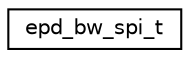 digraph "Graphical Class Hierarchy"
{
 // LATEX_PDF_SIZE
  edge [fontname="Helvetica",fontsize="10",labelfontname="Helvetica",labelfontsize="10"];
  node [fontname="Helvetica",fontsize="10",shape=record];
  rankdir="LR";
  Node0 [label="epd_bw_spi_t",height=0.2,width=0.4,color="black", fillcolor="white", style="filled",URL="$structepd__bw__spi__t.html",tooltip="Device initialisation parameters."];
}
